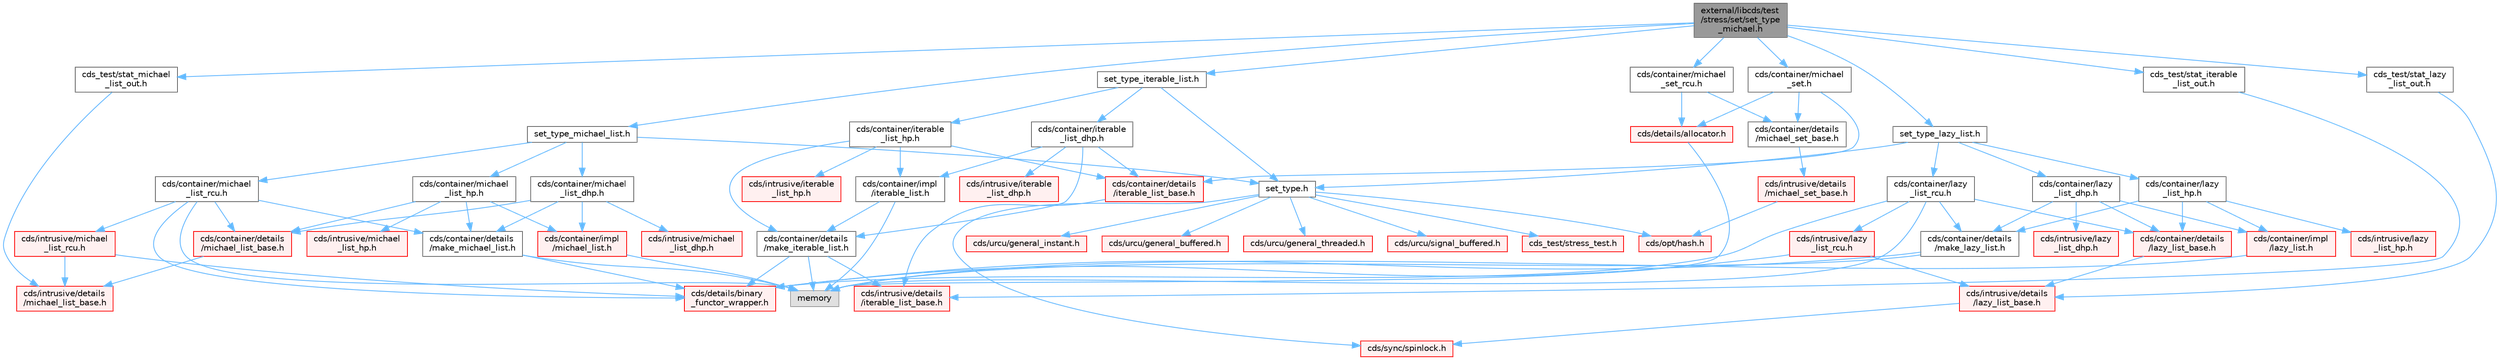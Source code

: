 digraph "external/libcds/test/stress/set/set_type_michael.h"
{
 // LATEX_PDF_SIZE
  bgcolor="transparent";
  edge [fontname=Helvetica,fontsize=10,labelfontname=Helvetica,labelfontsize=10];
  node [fontname=Helvetica,fontsize=10,shape=box,height=0.2,width=0.4];
  Node1 [id="Node000001",label="external/libcds/test\l/stress/set/set_type\l_michael.h",height=0.2,width=0.4,color="gray40", fillcolor="grey60", style="filled", fontcolor="black",tooltip=" "];
  Node1 -> Node2 [id="edge1_Node000001_Node000002",color="steelblue1",style="solid",tooltip=" "];
  Node2 [id="Node000002",label="set_type_michael_list.h",height=0.2,width=0.4,color="grey40", fillcolor="white", style="filled",URL="$set__type__michael__list_8h.html",tooltip=" "];
  Node2 -> Node3 [id="edge2_Node000002_Node000003",color="steelblue1",style="solid",tooltip=" "];
  Node3 [id="Node000003",label="set_type.h",height=0.2,width=0.4,color="grey40", fillcolor="white", style="filled",URL="$set__type_8h.html",tooltip=" "];
  Node3 -> Node4 [id="edge3_Node000003_Node000004",color="steelblue1",style="solid",tooltip=" "];
  Node4 [id="Node000004",label="cds/urcu/general_instant.h",height=0.2,width=0.4,color="red", fillcolor="#FFF0F0", style="filled",URL="$general__instant_8h.html",tooltip=" "];
  Node3 -> Node59 [id="edge4_Node000003_Node000059",color="steelblue1",style="solid",tooltip=" "];
  Node59 [id="Node000059",label="cds/urcu/general_buffered.h",height=0.2,width=0.4,color="red", fillcolor="#FFF0F0", style="filled",URL="$general__buffered_8h.html",tooltip=" "];
  Node3 -> Node73 [id="edge5_Node000003_Node000073",color="steelblue1",style="solid",tooltip=" "];
  Node73 [id="Node000073",label="cds/urcu/general_threaded.h",height=0.2,width=0.4,color="red", fillcolor="#FFF0F0", style="filled",URL="$general__threaded_8h.html",tooltip=" "];
  Node3 -> Node77 [id="edge6_Node000003_Node000077",color="steelblue1",style="solid",tooltip=" "];
  Node77 [id="Node000077",label="cds/urcu/signal_buffered.h",height=0.2,width=0.4,color="red", fillcolor="#FFF0F0", style="filled",URL="$signal__buffered_8h.html",tooltip=" "];
  Node3 -> Node80 [id="edge7_Node000003_Node000080",color="steelblue1",style="solid",tooltip=" "];
  Node80 [id="Node000080",label="cds/opt/hash.h",height=0.2,width=0.4,color="red", fillcolor="#FFF0F0", style="filled",URL="$external_2libcds_2cds_2opt_2hash_8h.html",tooltip=" "];
  Node3 -> Node83 [id="edge8_Node000003_Node000083",color="steelblue1",style="solid",tooltip=" "];
  Node83 [id="Node000083",label="cds/sync/spinlock.h",height=0.2,width=0.4,color="red", fillcolor="#FFF0F0", style="filled",URL="$sync_2spinlock_8h.html",tooltip=" "];
  Node3 -> Node84 [id="edge9_Node000003_Node000084",color="steelblue1",style="solid",tooltip=" "];
  Node84 [id="Node000084",label="cds_test/stress_test.h",height=0.2,width=0.4,color="red", fillcolor="#FFF0F0", style="filled",URL="$stress__test_8h.html",tooltip=" "];
  Node2 -> Node95 [id="edge10_Node000002_Node000095",color="steelblue1",style="solid",tooltip=" "];
  Node95 [id="Node000095",label="cds/container/michael\l_list_hp.h",height=0.2,width=0.4,color="grey40", fillcolor="white", style="filled",URL="$container_2michael__list__hp_8h.html",tooltip=" "];
  Node95 -> Node96 [id="edge11_Node000095_Node000096",color="steelblue1",style="solid",tooltip=" "];
  Node96 [id="Node000096",label="cds/container/details\l/michael_list_base.h",height=0.2,width=0.4,color="red", fillcolor="#FFF0F0", style="filled",URL="$container_2details_2michael__list__base_8h.html",tooltip=" "];
  Node96 -> Node97 [id="edge12_Node000096_Node000097",color="steelblue1",style="solid",tooltip=" "];
  Node97 [id="Node000097",label="cds/intrusive/details\l/michael_list_base.h",height=0.2,width=0.4,color="red", fillcolor="#FFF0F0", style="filled",URL="$intrusive_2details_2michael__list__base_8h.html",tooltip=" "];
  Node95 -> Node100 [id="edge13_Node000095_Node000100",color="steelblue1",style="solid",tooltip=" "];
  Node100 [id="Node000100",label="cds/intrusive/michael\l_list_hp.h",height=0.2,width=0.4,color="red", fillcolor="#FFF0F0", style="filled",URL="$intrusive_2michael__list__hp_8h.html",tooltip=" "];
  Node95 -> Node103 [id="edge14_Node000095_Node000103",color="steelblue1",style="solid",tooltip=" "];
  Node103 [id="Node000103",label="cds/container/details\l/make_michael_list.h",height=0.2,width=0.4,color="grey40", fillcolor="white", style="filled",URL="$make__michael__list_8h.html",tooltip=" "];
  Node103 -> Node104 [id="edge15_Node000103_Node000104",color="steelblue1",style="solid",tooltip=" "];
  Node104 [id="Node000104",label="cds/details/binary\l_functor_wrapper.h",height=0.2,width=0.4,color="red", fillcolor="#FFF0F0", style="filled",URL="$binary__functor__wrapper_8h.html",tooltip=" "];
  Node103 -> Node19 [id="edge16_Node000103_Node000019",color="steelblue1",style="solid",tooltip=" "];
  Node19 [id="Node000019",label="memory",height=0.2,width=0.4,color="grey60", fillcolor="#E0E0E0", style="filled",tooltip=" "];
  Node95 -> Node105 [id="edge17_Node000095_Node000105",color="steelblue1",style="solid",tooltip=" "];
  Node105 [id="Node000105",label="cds/container/impl\l/michael_list.h",height=0.2,width=0.4,color="red", fillcolor="#FFF0F0", style="filled",URL="$container_2impl_2michael__list_8h.html",tooltip=" "];
  Node105 -> Node19 [id="edge18_Node000105_Node000019",color="steelblue1",style="solid",tooltip=" "];
  Node2 -> Node107 [id="edge19_Node000002_Node000107",color="steelblue1",style="solid",tooltip=" "];
  Node107 [id="Node000107",label="cds/container/michael\l_list_dhp.h",height=0.2,width=0.4,color="grey40", fillcolor="white", style="filled",URL="$container_2michael__list__dhp_8h.html",tooltip=" "];
  Node107 -> Node96 [id="edge20_Node000107_Node000096",color="steelblue1",style="solid",tooltip=" "];
  Node107 -> Node108 [id="edge21_Node000107_Node000108",color="steelblue1",style="solid",tooltip=" "];
  Node108 [id="Node000108",label="cds/intrusive/michael\l_list_dhp.h",height=0.2,width=0.4,color="red", fillcolor="#FFF0F0", style="filled",URL="$intrusive_2michael__list__dhp_8h.html",tooltip=" "];
  Node107 -> Node103 [id="edge22_Node000107_Node000103",color="steelblue1",style="solid",tooltip=" "];
  Node107 -> Node105 [id="edge23_Node000107_Node000105",color="steelblue1",style="solid",tooltip=" "];
  Node2 -> Node112 [id="edge24_Node000002_Node000112",color="steelblue1",style="solid",tooltip=" "];
  Node112 [id="Node000112",label="cds/container/michael\l_list_rcu.h",height=0.2,width=0.4,color="grey40", fillcolor="white", style="filled",URL="$container_2michael__list__rcu_8h.html",tooltip=" "];
  Node112 -> Node19 [id="edge25_Node000112_Node000019",color="steelblue1",style="solid",tooltip=" "];
  Node112 -> Node96 [id="edge26_Node000112_Node000096",color="steelblue1",style="solid",tooltip=" "];
  Node112 -> Node113 [id="edge27_Node000112_Node000113",color="steelblue1",style="solid",tooltip=" "];
  Node113 [id="Node000113",label="cds/intrusive/michael\l_list_rcu.h",height=0.2,width=0.4,color="red", fillcolor="#FFF0F0", style="filled",URL="$intrusive_2michael__list__rcu_8h.html",tooltip=" "];
  Node113 -> Node97 [id="edge28_Node000113_Node000097",color="steelblue1",style="solid",tooltip=" "];
  Node113 -> Node104 [id="edge29_Node000113_Node000104",color="steelblue1",style="solid",tooltip=" "];
  Node112 -> Node103 [id="edge30_Node000112_Node000103",color="steelblue1",style="solid",tooltip=" "];
  Node112 -> Node104 [id="edge31_Node000112_Node000104",color="steelblue1",style="solid",tooltip=" "];
  Node1 -> Node118 [id="edge32_Node000001_Node000118",color="steelblue1",style="solid",tooltip=" "];
  Node118 [id="Node000118",label="set_type_lazy_list.h",height=0.2,width=0.4,color="grey40", fillcolor="white", style="filled",URL="$set__type__lazy__list_8h.html",tooltip=" "];
  Node118 -> Node3 [id="edge33_Node000118_Node000003",color="steelblue1",style="solid",tooltip=" "];
  Node118 -> Node119 [id="edge34_Node000118_Node000119",color="steelblue1",style="solid",tooltip=" "];
  Node119 [id="Node000119",label="cds/container/lazy\l_list_hp.h",height=0.2,width=0.4,color="grey40", fillcolor="white", style="filled",URL="$container_2lazy__list__hp_8h.html",tooltip=" "];
  Node119 -> Node120 [id="edge35_Node000119_Node000120",color="steelblue1",style="solid",tooltip=" "];
  Node120 [id="Node000120",label="cds/container/details\l/lazy_list_base.h",height=0.2,width=0.4,color="red", fillcolor="#FFF0F0", style="filled",URL="$container_2details_2lazy__list__base_8h.html",tooltip=" "];
  Node120 -> Node121 [id="edge36_Node000120_Node000121",color="steelblue1",style="solid",tooltip=" "];
  Node121 [id="Node000121",label="cds/intrusive/details\l/lazy_list_base.h",height=0.2,width=0.4,color="red", fillcolor="#FFF0F0", style="filled",URL="$intrusive_2details_2lazy__list__base_8h.html",tooltip=" "];
  Node121 -> Node83 [id="edge37_Node000121_Node000083",color="steelblue1",style="solid",tooltip=" "];
  Node119 -> Node122 [id="edge38_Node000119_Node000122",color="steelblue1",style="solid",tooltip=" "];
  Node122 [id="Node000122",label="cds/intrusive/lazy\l_list_hp.h",height=0.2,width=0.4,color="red", fillcolor="#FFF0F0", style="filled",URL="$intrusive_2lazy__list__hp_8h.html",tooltip=" "];
  Node119 -> Node124 [id="edge39_Node000119_Node000124",color="steelblue1",style="solid",tooltip=" "];
  Node124 [id="Node000124",label="cds/container/details\l/make_lazy_list.h",height=0.2,width=0.4,color="grey40", fillcolor="white", style="filled",URL="$make__lazy__list_8h.html",tooltip=" "];
  Node124 -> Node104 [id="edge40_Node000124_Node000104",color="steelblue1",style="solid",tooltip=" "];
  Node124 -> Node19 [id="edge41_Node000124_Node000019",color="steelblue1",style="solid",tooltip=" "];
  Node119 -> Node125 [id="edge42_Node000119_Node000125",color="steelblue1",style="solid",tooltip=" "];
  Node125 [id="Node000125",label="cds/container/impl\l/lazy_list.h",height=0.2,width=0.4,color="red", fillcolor="#FFF0F0", style="filled",URL="$container_2impl_2lazy__list_8h.html",tooltip=" "];
  Node125 -> Node19 [id="edge43_Node000125_Node000019",color="steelblue1",style="solid",tooltip=" "];
  Node118 -> Node126 [id="edge44_Node000118_Node000126",color="steelblue1",style="solid",tooltip=" "];
  Node126 [id="Node000126",label="cds/container/lazy\l_list_dhp.h",height=0.2,width=0.4,color="grey40", fillcolor="white", style="filled",URL="$container_2lazy__list__dhp_8h.html",tooltip=" "];
  Node126 -> Node120 [id="edge45_Node000126_Node000120",color="steelblue1",style="solid",tooltip=" "];
  Node126 -> Node127 [id="edge46_Node000126_Node000127",color="steelblue1",style="solid",tooltip=" "];
  Node127 [id="Node000127",label="cds/intrusive/lazy\l_list_dhp.h",height=0.2,width=0.4,color="red", fillcolor="#FFF0F0", style="filled",URL="$intrusive_2lazy__list__dhp_8h.html",tooltip=" "];
  Node126 -> Node124 [id="edge47_Node000126_Node000124",color="steelblue1",style="solid",tooltip=" "];
  Node126 -> Node125 [id="edge48_Node000126_Node000125",color="steelblue1",style="solid",tooltip=" "];
  Node118 -> Node128 [id="edge49_Node000118_Node000128",color="steelblue1",style="solid",tooltip=" "];
  Node128 [id="Node000128",label="cds/container/lazy\l_list_rcu.h",height=0.2,width=0.4,color="grey40", fillcolor="white", style="filled",URL="$container_2lazy__list__rcu_8h.html",tooltip=" "];
  Node128 -> Node19 [id="edge50_Node000128_Node000019",color="steelblue1",style="solid",tooltip=" "];
  Node128 -> Node120 [id="edge51_Node000128_Node000120",color="steelblue1",style="solid",tooltip=" "];
  Node128 -> Node129 [id="edge52_Node000128_Node000129",color="steelblue1",style="solid",tooltip=" "];
  Node129 [id="Node000129",label="cds/intrusive/lazy\l_list_rcu.h",height=0.2,width=0.4,color="red", fillcolor="#FFF0F0", style="filled",URL="$intrusive_2lazy__list__rcu_8h.html",tooltip=" "];
  Node129 -> Node121 [id="edge53_Node000129_Node000121",color="steelblue1",style="solid",tooltip=" "];
  Node129 -> Node104 [id="edge54_Node000129_Node000104",color="steelblue1",style="solid",tooltip=" "];
  Node128 -> Node104 [id="edge55_Node000128_Node000104",color="steelblue1",style="solid",tooltip=" "];
  Node128 -> Node124 [id="edge56_Node000128_Node000124",color="steelblue1",style="solid",tooltip=" "];
  Node1 -> Node130 [id="edge57_Node000001_Node000130",color="steelblue1",style="solid",tooltip=" "];
  Node130 [id="Node000130",label="set_type_iterable_list.h",height=0.2,width=0.4,color="grey40", fillcolor="white", style="filled",URL="$set__type__iterable__list_8h.html",tooltip=" "];
  Node130 -> Node3 [id="edge58_Node000130_Node000003",color="steelblue1",style="solid",tooltip=" "];
  Node130 -> Node131 [id="edge59_Node000130_Node000131",color="steelblue1",style="solid",tooltip=" "];
  Node131 [id="Node000131",label="cds/container/iterable\l_list_hp.h",height=0.2,width=0.4,color="grey40", fillcolor="white", style="filled",URL="$container_2iterable__list__hp_8h.html",tooltip=" "];
  Node131 -> Node132 [id="edge60_Node000131_Node000132",color="steelblue1",style="solid",tooltip=" "];
  Node132 [id="Node000132",label="cds/container/details\l/iterable_list_base.h",height=0.2,width=0.4,color="red", fillcolor="#FFF0F0", style="filled",URL="$container_2details_2iterable__list__base_8h.html",tooltip=" "];
  Node132 -> Node133 [id="edge61_Node000132_Node000133",color="steelblue1",style="solid",tooltip=" "];
  Node133 [id="Node000133",label="cds/intrusive/details\l/iterable_list_base.h",height=0.2,width=0.4,color="red", fillcolor="#FFF0F0", style="filled",URL="$intrusive_2details_2iterable__list__base_8h.html",tooltip=" "];
  Node131 -> Node134 [id="edge62_Node000131_Node000134",color="steelblue1",style="solid",tooltip=" "];
  Node134 [id="Node000134",label="cds/intrusive/iterable\l_list_hp.h",height=0.2,width=0.4,color="red", fillcolor="#FFF0F0", style="filled",URL="$intrusive_2iterable__list__hp_8h.html",tooltip=" "];
  Node131 -> Node136 [id="edge63_Node000131_Node000136",color="steelblue1",style="solid",tooltip=" "];
  Node136 [id="Node000136",label="cds/container/details\l/make_iterable_list.h",height=0.2,width=0.4,color="grey40", fillcolor="white", style="filled",URL="$make__iterable__list_8h.html",tooltip=" "];
  Node136 -> Node133 [id="edge64_Node000136_Node000133",color="steelblue1",style="solid",tooltip=" "];
  Node136 -> Node104 [id="edge65_Node000136_Node000104",color="steelblue1",style="solid",tooltip=" "];
  Node136 -> Node19 [id="edge66_Node000136_Node000019",color="steelblue1",style="solid",tooltip=" "];
  Node131 -> Node137 [id="edge67_Node000131_Node000137",color="steelblue1",style="solid",tooltip=" "];
  Node137 [id="Node000137",label="cds/container/impl\l/iterable_list.h",height=0.2,width=0.4,color="grey40", fillcolor="white", style="filled",URL="$container_2impl_2iterable__list_8h.html",tooltip=" "];
  Node137 -> Node136 [id="edge68_Node000137_Node000136",color="steelblue1",style="solid",tooltip=" "];
  Node137 -> Node19 [id="edge69_Node000137_Node000019",color="steelblue1",style="solid",tooltip=" "];
  Node130 -> Node138 [id="edge70_Node000130_Node000138",color="steelblue1",style="solid",tooltip=" "];
  Node138 [id="Node000138",label="cds/container/iterable\l_list_dhp.h",height=0.2,width=0.4,color="grey40", fillcolor="white", style="filled",URL="$container_2iterable__list__dhp_8h.html",tooltip=" "];
  Node138 -> Node132 [id="edge71_Node000138_Node000132",color="steelblue1",style="solid",tooltip=" "];
  Node138 -> Node139 [id="edge72_Node000138_Node000139",color="steelblue1",style="solid",tooltip=" "];
  Node139 [id="Node000139",label="cds/intrusive/iterable\l_list_dhp.h",height=0.2,width=0.4,color="red", fillcolor="#FFF0F0", style="filled",URL="$intrusive_2iterable__list__dhp_8h.html",tooltip=" "];
  Node138 -> Node136 [id="edge73_Node000138_Node000136",color="steelblue1",style="solid",tooltip=" "];
  Node138 -> Node137 [id="edge74_Node000138_Node000137",color="steelblue1",style="solid",tooltip=" "];
  Node1 -> Node140 [id="edge75_Node000001_Node000140",color="steelblue1",style="solid",tooltip=" "];
  Node140 [id="Node000140",label="cds/container/michael\l_set.h",height=0.2,width=0.4,color="grey40", fillcolor="white", style="filled",URL="$container_2michael__set_8h.html",tooltip=" "];
  Node140 -> Node141 [id="edge76_Node000140_Node000141",color="steelblue1",style="solid",tooltip=" "];
  Node141 [id="Node000141",label="cds/container/details\l/michael_set_base.h",height=0.2,width=0.4,color="grey40", fillcolor="white", style="filled",URL="$container_2details_2michael__set__base_8h.html",tooltip=" "];
  Node141 -> Node142 [id="edge77_Node000141_Node000142",color="steelblue1",style="solid",tooltip=" "];
  Node142 [id="Node000142",label="cds/intrusive/details\l/michael_set_base.h",height=0.2,width=0.4,color="red", fillcolor="#FFF0F0", style="filled",URL="$intrusive_2details_2michael__set__base_8h.html",tooltip=" "];
  Node142 -> Node80 [id="edge78_Node000142_Node000080",color="steelblue1",style="solid",tooltip=" "];
  Node140 -> Node132 [id="edge79_Node000140_Node000132",color="steelblue1",style="solid",tooltip=" "];
  Node140 -> Node26 [id="edge80_Node000140_Node000026",color="steelblue1",style="solid",tooltip=" "];
  Node26 [id="Node000026",label="cds/details/allocator.h",height=0.2,width=0.4,color="red", fillcolor="#FFF0F0", style="filled",URL="$external_2libcds_2cds_2details_2allocator_8h.html",tooltip=" "];
  Node26 -> Node19 [id="edge81_Node000026_Node000019",color="steelblue1",style="solid",tooltip=" "];
  Node1 -> Node143 [id="edge82_Node000001_Node000143",color="steelblue1",style="solid",tooltip=" "];
  Node143 [id="Node000143",label="cds/container/michael\l_set_rcu.h",height=0.2,width=0.4,color="grey40", fillcolor="white", style="filled",URL="$container_2michael__set__rcu_8h.html",tooltip=" "];
  Node143 -> Node141 [id="edge83_Node000143_Node000141",color="steelblue1",style="solid",tooltip=" "];
  Node143 -> Node26 [id="edge84_Node000143_Node000026",color="steelblue1",style="solid",tooltip=" "];
  Node1 -> Node144 [id="edge85_Node000001_Node000144",color="steelblue1",style="solid",tooltip=" "];
  Node144 [id="Node000144",label="cds_test/stat_michael\l_list_out.h",height=0.2,width=0.4,color="grey40", fillcolor="white", style="filled",URL="$stat__michael__list__out_8h.html",tooltip=" "];
  Node144 -> Node97 [id="edge86_Node000144_Node000097",color="steelblue1",style="solid",tooltip=" "];
  Node1 -> Node145 [id="edge87_Node000001_Node000145",color="steelblue1",style="solid",tooltip=" "];
  Node145 [id="Node000145",label="cds_test/stat_lazy\l_list_out.h",height=0.2,width=0.4,color="grey40", fillcolor="white", style="filled",URL="$stat__lazy__list__out_8h.html",tooltip=" "];
  Node145 -> Node121 [id="edge88_Node000145_Node000121",color="steelblue1",style="solid",tooltip=" "];
  Node1 -> Node146 [id="edge89_Node000001_Node000146",color="steelblue1",style="solid",tooltip=" "];
  Node146 [id="Node000146",label="cds_test/stat_iterable\l_list_out.h",height=0.2,width=0.4,color="grey40", fillcolor="white", style="filled",URL="$stat__iterable__list__out_8h.html",tooltip=" "];
  Node146 -> Node133 [id="edge90_Node000146_Node000133",color="steelblue1",style="solid",tooltip=" "];
}

